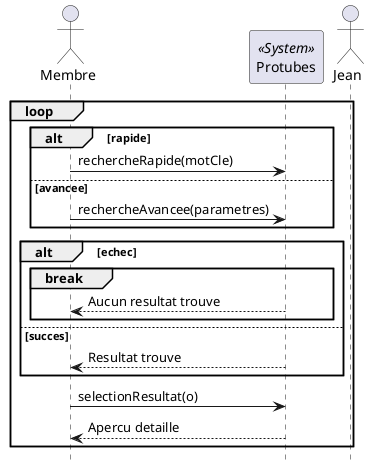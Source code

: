 @startuml
    hide footbox
    
    actor Membre
    participant Protubes << System >>
    actor Jean
    
    loop
        alt rapide
            Membre -> Protubes : rechercheRapide(motCle)
        else avancee
            Membre -> Protubes : rechercheAvancee(parametres)
        end

        alt echec
            break
                Protubes --> Membre : Aucun resultat trouve
            end
        else succes
            Protubes --> Membre : Resultat trouve
        end

        Membre -> Protubes : selectionResultat(o)
        Protubes --> Membre : Apercu detaille

        
        
    end

@enduml